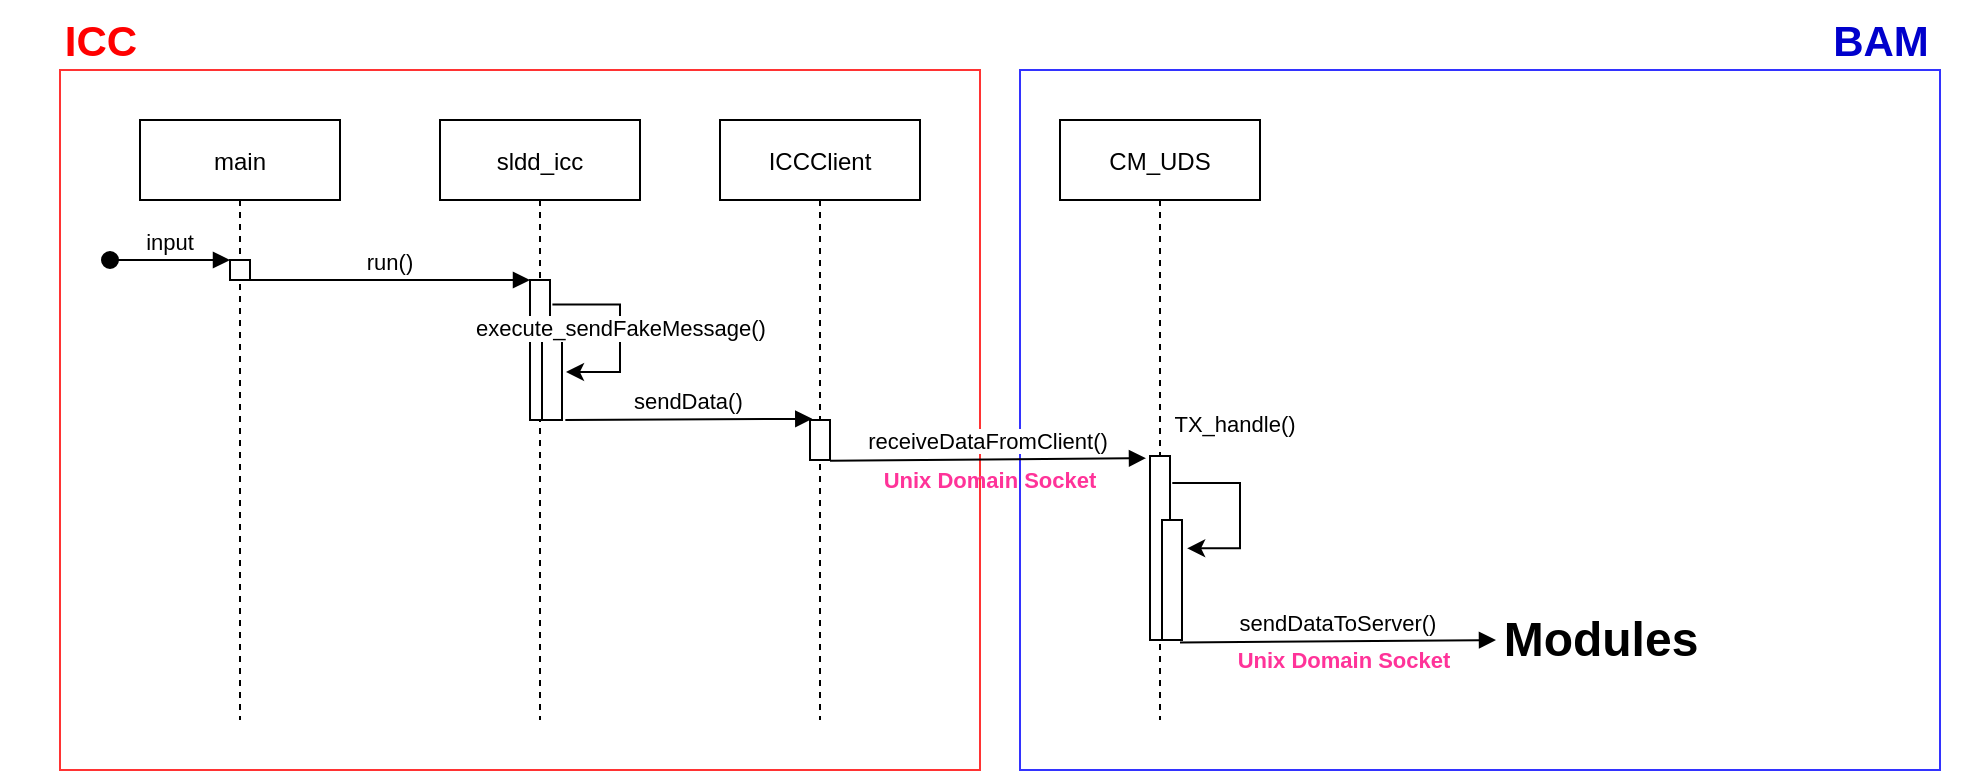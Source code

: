 <mxfile version="20.2.2" type="github"><diagram id="kgpKYQtTHZ0yAKxKKP6v" name="Page-1"><mxGraphModel dx="1185" dy="662" grid="1" gridSize="10" guides="1" tooltips="1" connect="1" arrows="1" fold="1" page="1" pageScale="1" pageWidth="1100" pageHeight="850" math="0" shadow="0"><root><mxCell id="0"/><mxCell id="1" parent="0"/><mxCell id="bBHuK2iG1xcSan5GtCE2-35" value="" style="text;strokeColor=#3333FF;fillColor=none;html=1;fontSize=24;fontStyle=1;verticalAlign=middle;align=center;strokeWidth=1;" vertex="1" parent="1"><mxGeometry x="560" y="385" width="460" height="350" as="geometry"/></mxCell><mxCell id="bBHuK2iG1xcSan5GtCE2-18" value="" style="text;strokeColor=#FF3333;fillColor=none;html=1;fontSize=24;fontStyle=1;verticalAlign=middle;align=center;strokeWidth=1;" vertex="1" parent="1"><mxGeometry x="80" y="385" width="460" height="350" as="geometry"/></mxCell><mxCell id="uXMj3h-o1nk_xXz0vyvz-1" value="main" style="shape=umlLifeline;perimeter=lifelinePerimeter;container=1;collapsible=0;recursiveResize=0;rounded=0;shadow=0;strokeWidth=1;" parent="1" vertex="1"><mxGeometry x="120" y="410" width="100" height="300" as="geometry"/></mxCell><mxCell id="uXMj3h-o1nk_xXz0vyvz-2" value="" style="points=[];perimeter=orthogonalPerimeter;rounded=0;shadow=0;strokeWidth=1;" parent="uXMj3h-o1nk_xXz0vyvz-1" vertex="1"><mxGeometry x="45" y="70" width="10" height="10" as="geometry"/></mxCell><mxCell id="uXMj3h-o1nk_xXz0vyvz-3" value="input" style="verticalAlign=bottom;startArrow=oval;endArrow=block;startSize=8;shadow=0;strokeWidth=1;" parent="uXMj3h-o1nk_xXz0vyvz-1" target="uXMj3h-o1nk_xXz0vyvz-2" edge="1"><mxGeometry relative="1" as="geometry"><mxPoint x="-15" y="70" as="sourcePoint"/></mxGeometry></mxCell><mxCell id="uXMj3h-o1nk_xXz0vyvz-5" value="sldd_icc" style="shape=umlLifeline;perimeter=lifelinePerimeter;container=1;collapsible=0;recursiveResize=0;rounded=0;shadow=0;strokeWidth=1;" parent="1" vertex="1"><mxGeometry x="270" y="410" width="100" height="300" as="geometry"/></mxCell><mxCell id="uXMj3h-o1nk_xXz0vyvz-6" value="" style="points=[];perimeter=orthogonalPerimeter;rounded=0;shadow=0;strokeWidth=1;" parent="uXMj3h-o1nk_xXz0vyvz-5" vertex="1"><mxGeometry x="45" y="80" width="10" height="70" as="geometry"/></mxCell><mxCell id="uXMj3h-o1nk_xXz0vyvz-8" value="run()" style="verticalAlign=bottom;endArrow=block;entryX=0;entryY=0;shadow=0;strokeWidth=1;" parent="1" source="uXMj3h-o1nk_xXz0vyvz-2" target="uXMj3h-o1nk_xXz0vyvz-6" edge="1"><mxGeometry relative="1" as="geometry"><mxPoint x="275" y="490" as="sourcePoint"/></mxGeometry></mxCell><mxCell id="bBHuK2iG1xcSan5GtCE2-1" value="ICCClient" style="shape=umlLifeline;perimeter=lifelinePerimeter;container=1;collapsible=0;recursiveResize=0;rounded=0;shadow=0;strokeWidth=1;" vertex="1" parent="1"><mxGeometry x="410" y="410" width="100" height="300" as="geometry"/></mxCell><mxCell id="bBHuK2iG1xcSan5GtCE2-2" value="" style="points=[];perimeter=orthogonalPerimeter;rounded=0;shadow=0;strokeWidth=1;" vertex="1" parent="bBHuK2iG1xcSan5GtCE2-1"><mxGeometry x="45" y="150" width="10" height="20" as="geometry"/></mxCell><mxCell id="bBHuK2iG1xcSan5GtCE2-6" value="CM_UDS" style="shape=umlLifeline;perimeter=lifelinePerimeter;container=1;collapsible=0;recursiveResize=0;rounded=0;shadow=0;strokeWidth=1;" vertex="1" parent="1"><mxGeometry x="580" y="410" width="100" height="300" as="geometry"/></mxCell><mxCell id="bBHuK2iG1xcSan5GtCE2-7" value="" style="points=[];perimeter=orthogonalPerimeter;rounded=0;shadow=0;strokeWidth=1;" vertex="1" parent="bBHuK2iG1xcSan5GtCE2-6"><mxGeometry x="45" y="168" width="10" height="92" as="geometry"/></mxCell><mxCell id="bBHuK2iG1xcSan5GtCE2-12" value="" style="points=[];perimeter=orthogonalPerimeter;rounded=0;shadow=0;strokeWidth=1;" vertex="1" parent="bBHuK2iG1xcSan5GtCE2-6"><mxGeometry x="51" y="200" width="10" height="60" as="geometry"/></mxCell><mxCell id="bBHuK2iG1xcSan5GtCE2-22" value="&lt;font color=&quot;#000000&quot;&gt;&lt;span style=&quot;font-size: 11px;&quot;&gt;TX_handle()&lt;/span&gt;&lt;/font&gt;" style="edgeStyle=elbowEdgeStyle;elbow=vertical;endArrow=classic;html=1;rounded=0;fontSize=21;fontColor=#FF0000;exitX=1.114;exitY=0.147;exitDx=0;exitDy=0;exitPerimeter=0;entryX=1.257;entryY=0.236;entryDx=0;entryDy=0;entryPerimeter=0;" edge="1" parent="bBHuK2iG1xcSan5GtCE2-6" source="bBHuK2iG1xcSan5GtCE2-7" target="bBHuK2iG1xcSan5GtCE2-12"><mxGeometry x="-0.277" y="23" width="50" height="50" relative="1" as="geometry"><mxPoint x="-40" y="200" as="sourcePoint"/><mxPoint x="10" y="150" as="targetPoint"/><Array as="points"><mxPoint x="90" y="190"/></Array><mxPoint x="-3" y="-11" as="offset"/></mxGeometry></mxCell><mxCell id="bBHuK2iG1xcSan5GtCE2-13" value="" style="points=[];perimeter=orthogonalPerimeter;rounded=0;shadow=0;strokeWidth=1;" vertex="1" parent="1"><mxGeometry x="321" y="520" width="10" height="40" as="geometry"/></mxCell><mxCell id="bBHuK2iG1xcSan5GtCE2-14" value="" style="edgeStyle=elbowEdgeStyle;elbow=vertical;endArrow=classic;html=1;rounded=0;exitX=1.12;exitY=0.175;exitDx=0;exitDy=0;exitPerimeter=0;entryX=1.2;entryY=0.4;entryDx=0;entryDy=0;entryPerimeter=0;" edge="1" parent="1" source="uXMj3h-o1nk_xXz0vyvz-6" target="bBHuK2iG1xcSan5GtCE2-13"><mxGeometry width="50" height="50" relative="1" as="geometry"><mxPoint x="510" y="550" as="sourcePoint"/><mxPoint x="560" y="500" as="targetPoint"/><Array as="points"><mxPoint x="360" y="510"/></Array></mxGeometry></mxCell><mxCell id="bBHuK2iG1xcSan5GtCE2-15" value="execute_sendFakeMessage()" style="edgeLabel;html=1;align=center;verticalAlign=middle;resizable=0;points=[];" vertex="1" connectable="0" parent="bBHuK2iG1xcSan5GtCE2-14"><mxGeometry x="-0.053" relative="1" as="geometry"><mxPoint as="offset"/></mxGeometry></mxCell><mxCell id="bBHuK2iG1xcSan5GtCE2-16" value="receiveDataFromClient()" style="verticalAlign=bottom;endArrow=block;entryX=-0.2;entryY=0.012;shadow=0;strokeWidth=1;exitX=1;exitY=1.017;exitDx=0;exitDy=0;exitPerimeter=0;entryDx=0;entryDy=0;entryPerimeter=0;fontColor=#000000;" edge="1" parent="1" source="bBHuK2iG1xcSan5GtCE2-2" target="bBHuK2iG1xcSan5GtCE2-7"><mxGeometry relative="1" as="geometry"><mxPoint x="450" y="630.58" as="sourcePoint"/><mxPoint x="575.14" y="630" as="targetPoint"/></mxGeometry></mxCell><mxCell id="bBHuK2iG1xcSan5GtCE2-8" value="sendData()" style="verticalAlign=bottom;endArrow=block;entryX=0.114;entryY=-0.029;shadow=0;strokeWidth=1;exitX=1.167;exitY=1;exitDx=0;exitDy=0;exitPerimeter=0;entryDx=0;entryDy=0;entryPerimeter=0;" edge="1" parent="1" source="bBHuK2iG1xcSan5GtCE2-13" target="bBHuK2iG1xcSan5GtCE2-2"><mxGeometry relative="1" as="geometry"><mxPoint x="331" y="570" as="sourcePoint"/><mxPoint x="459.14" y="569.38" as="targetPoint"/></mxGeometry></mxCell><mxCell id="bBHuK2iG1xcSan5GtCE2-21" value="&lt;font style=&quot;font-size: 21px;&quot; color=&quot;#ff0000&quot;&gt;ICC&lt;/font&gt;" style="text;strokeColor=none;fillColor=none;html=1;fontSize=24;fontStyle=1;verticalAlign=middle;align=center;fontColor=#9933FF;" vertex="1" parent="1"><mxGeometry x="50" y="350" width="100" height="40" as="geometry"/></mxCell><UserObject label="&lt;b&gt;&lt;font color=&quot;#ff3399&quot;&gt;Unix Domain Socket&lt;/font&gt;&lt;/b&gt;" placeholders="1" name="Variable" id="bBHuK2iG1xcSan5GtCE2-25"><mxCell style="text;html=1;strokeColor=none;fillColor=none;align=center;verticalAlign=middle;whiteSpace=wrap;overflow=hidden;fontSize=11;fontColor=#000000;" vertex="1" parent="1"><mxGeometry x="490" y="580" width="110" height="20" as="geometry"/></mxCell></UserObject><mxCell id="bBHuK2iG1xcSan5GtCE2-26" value="sendDataToServer()" style="verticalAlign=bottom;endArrow=block;entryX=-0.2;entryY=0.012;shadow=0;strokeWidth=1;exitX=1;exitY=1.017;exitDx=0;exitDy=0;exitPerimeter=0;entryDx=0;entryDy=0;entryPerimeter=0;fontColor=#000000;" edge="1" parent="1"><mxGeometry relative="1" as="geometry"><mxPoint x="640" y="671.24" as="sourcePoint"/><mxPoint x="798.0" y="670.004" as="targetPoint"/></mxGeometry></mxCell><mxCell id="bBHuK2iG1xcSan5GtCE2-31" value="&lt;font color=&quot;#000000&quot;&gt;Modules&lt;/font&gt;" style="text;strokeColor=none;fillColor=none;html=1;fontSize=24;fontStyle=1;verticalAlign=middle;align=center;fontColor=#FF3399;" vertex="1" parent="1"><mxGeometry x="800" y="650" width="100" height="40" as="geometry"/></mxCell><UserObject label="&lt;b&gt;&lt;font color=&quot;#ff3399&quot;&gt;Unix Domain Socket&lt;/font&gt;&lt;/b&gt;" placeholders="1" name="Variable" id="bBHuK2iG1xcSan5GtCE2-32"><mxCell style="text;html=1;strokeColor=none;fillColor=none;align=center;verticalAlign=middle;whiteSpace=wrap;overflow=hidden;fontSize=11;fontColor=#000000;" vertex="1" parent="1"><mxGeometry x="667" y="670" width="110" height="20" as="geometry"/></mxCell></UserObject><mxCell id="bBHuK2iG1xcSan5GtCE2-36" value="&lt;font color=&quot;#0000cc&quot; style=&quot;font-size: 21px;&quot;&gt;BAM&lt;/font&gt;" style="text;strokeColor=none;fillColor=none;html=1;fontSize=24;fontStyle=1;verticalAlign=middle;align=center;fontColor=#9933FF;" vertex="1" parent="1"><mxGeometry x="940" y="350" width="100" height="40" as="geometry"/></mxCell></root></mxGraphModel></diagram></mxfile>